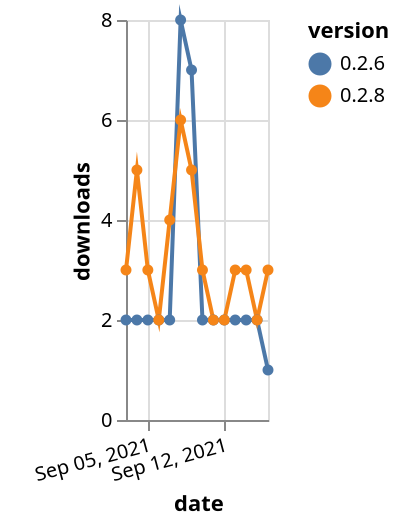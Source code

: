 {"$schema": "https://vega.github.io/schema/vega-lite/v5.json", "description": "A simple bar chart with embedded data.", "data": {"values": [{"date": "2021-09-03", "total": 5618, "delta": 2, "version": "0.2.6"}, {"date": "2021-09-04", "total": 5620, "delta": 2, "version": "0.2.6"}, {"date": "2021-09-05", "total": 5622, "delta": 2, "version": "0.2.6"}, {"date": "2021-09-06", "total": 5624, "delta": 2, "version": "0.2.6"}, {"date": "2021-09-07", "total": 5626, "delta": 2, "version": "0.2.6"}, {"date": "2021-09-08", "total": 5634, "delta": 8, "version": "0.2.6"}, {"date": "2021-09-09", "total": 5641, "delta": 7, "version": "0.2.6"}, {"date": "2021-09-10", "total": 5643, "delta": 2, "version": "0.2.6"}, {"date": "2021-09-11", "total": 5645, "delta": 2, "version": "0.2.6"}, {"date": "2021-09-12", "total": 5647, "delta": 2, "version": "0.2.6"}, {"date": "2021-09-13", "total": 5649, "delta": 2, "version": "0.2.6"}, {"date": "2021-09-14", "total": 5651, "delta": 2, "version": "0.2.6"}, {"date": "2021-09-15", "total": 5653, "delta": 2, "version": "0.2.6"}, {"date": "2021-09-16", "total": 5654, "delta": 1, "version": "0.2.6"}, {"date": "2021-09-03", "total": 2679, "delta": 3, "version": "0.2.8"}, {"date": "2021-09-04", "total": 2684, "delta": 5, "version": "0.2.8"}, {"date": "2021-09-05", "total": 2687, "delta": 3, "version": "0.2.8"}, {"date": "2021-09-06", "total": 2689, "delta": 2, "version": "0.2.8"}, {"date": "2021-09-07", "total": 2693, "delta": 4, "version": "0.2.8"}, {"date": "2021-09-08", "total": 2699, "delta": 6, "version": "0.2.8"}, {"date": "2021-09-09", "total": 2704, "delta": 5, "version": "0.2.8"}, {"date": "2021-09-10", "total": 2707, "delta": 3, "version": "0.2.8"}, {"date": "2021-09-11", "total": 2709, "delta": 2, "version": "0.2.8"}, {"date": "2021-09-12", "total": 2711, "delta": 2, "version": "0.2.8"}, {"date": "2021-09-13", "total": 2714, "delta": 3, "version": "0.2.8"}, {"date": "2021-09-14", "total": 2717, "delta": 3, "version": "0.2.8"}, {"date": "2021-09-15", "total": 2719, "delta": 2, "version": "0.2.8"}, {"date": "2021-09-16", "total": 2722, "delta": 3, "version": "0.2.8"}]}, "width": "container", "mark": {"type": "line", "point": {"filled": true}}, "encoding": {"x": {"field": "date", "type": "temporal", "timeUnit": "yearmonthdate", "title": "date", "axis": {"labelAngle": -15}}, "y": {"field": "delta", "type": "quantitative", "title": "downloads"}, "color": {"field": "version", "type": "nominal"}, "tooltip": {"field": "delta"}}}